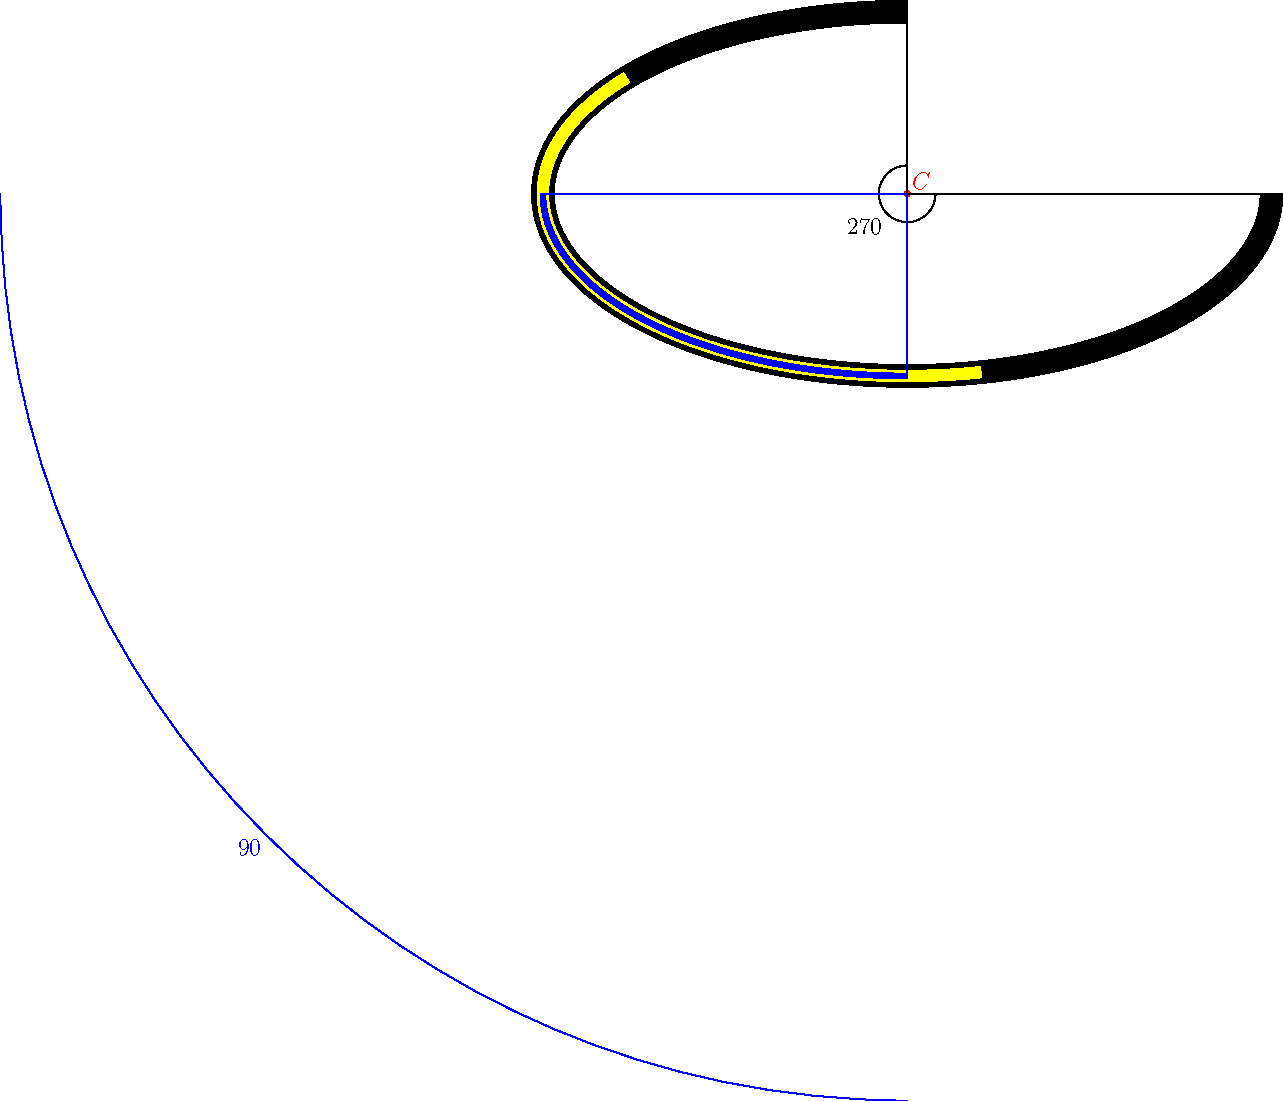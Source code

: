 import geometry;
size(8cm,0);

// currentcoordsys=cartesiansystem((1,2),i=(1,0.5),j=(-0.5,.75));
// show(currentcoordsys, xpen=invisible);

point C=(1,1);
dot("$C$", C, NE, red);

real R=2;
arc a=arc(ellipse(C,R,R/2), 90, 0, fromCenter);
draw(a, linewidth(4mm));

/*<asyxml><view file="modules/geometry.asy" type="void" signature="markarc(picture,Label,int,real,real,arc,arrowbar,pen,pen,margin,marker)"/></asyxml>*/
markarc(format("%0g", degrees(a)), radius=-0.5*markangleradius(), a);

/*<asyxml><view file="modules/geometry.asy" type="arc" signature="*(real, explicit arc)"/></asyxml>*/
draw(0.5*a, 2mm+yellow);

arc ap=a/3;
draw(ap, 1mm+blue);
markarc(format("%0g", degrees(ap)), radius=16*markangleradius(), ap, blue);